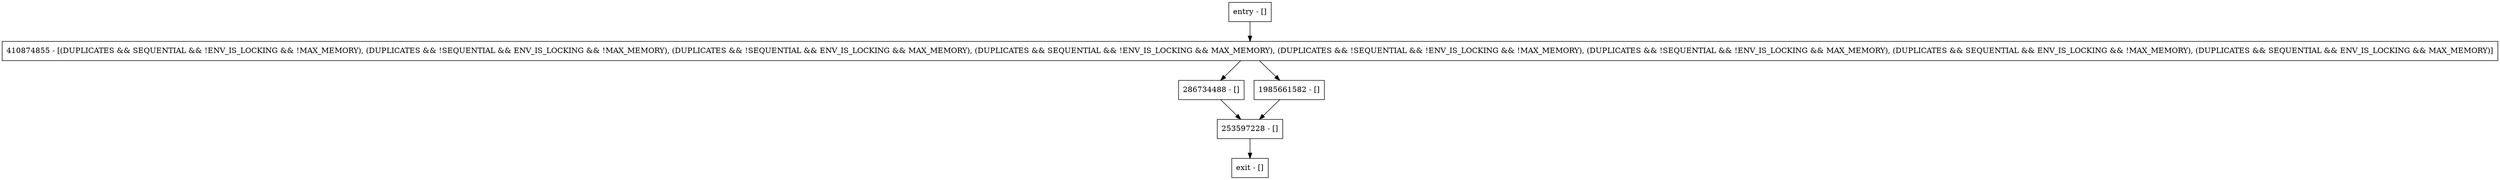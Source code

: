 digraph putNoDupData {
node [shape=record];
entry [label="entry - []"];
exit [label="exit - []"];
253597228 [label="253597228 - []"];
410874855 [label="410874855 - [(DUPLICATES && SEQUENTIAL && !ENV_IS_LOCKING && !MAX_MEMORY), (DUPLICATES && !SEQUENTIAL && ENV_IS_LOCKING && !MAX_MEMORY), (DUPLICATES && !SEQUENTIAL && ENV_IS_LOCKING && MAX_MEMORY), (DUPLICATES && SEQUENTIAL && !ENV_IS_LOCKING && MAX_MEMORY), (DUPLICATES && !SEQUENTIAL && !ENV_IS_LOCKING && !MAX_MEMORY), (DUPLICATES && !SEQUENTIAL && !ENV_IS_LOCKING && MAX_MEMORY), (DUPLICATES && SEQUENTIAL && ENV_IS_LOCKING && !MAX_MEMORY), (DUPLICATES && SEQUENTIAL && ENV_IS_LOCKING && MAX_MEMORY)]"];
286734488 [label="286734488 - []"];
1985661582 [label="1985661582 - []"];
entry;
exit;
entry -> 410874855;
253597228 -> exit;
410874855 -> 286734488;
410874855 -> 1985661582;
286734488 -> 253597228;
1985661582 -> 253597228;
}
